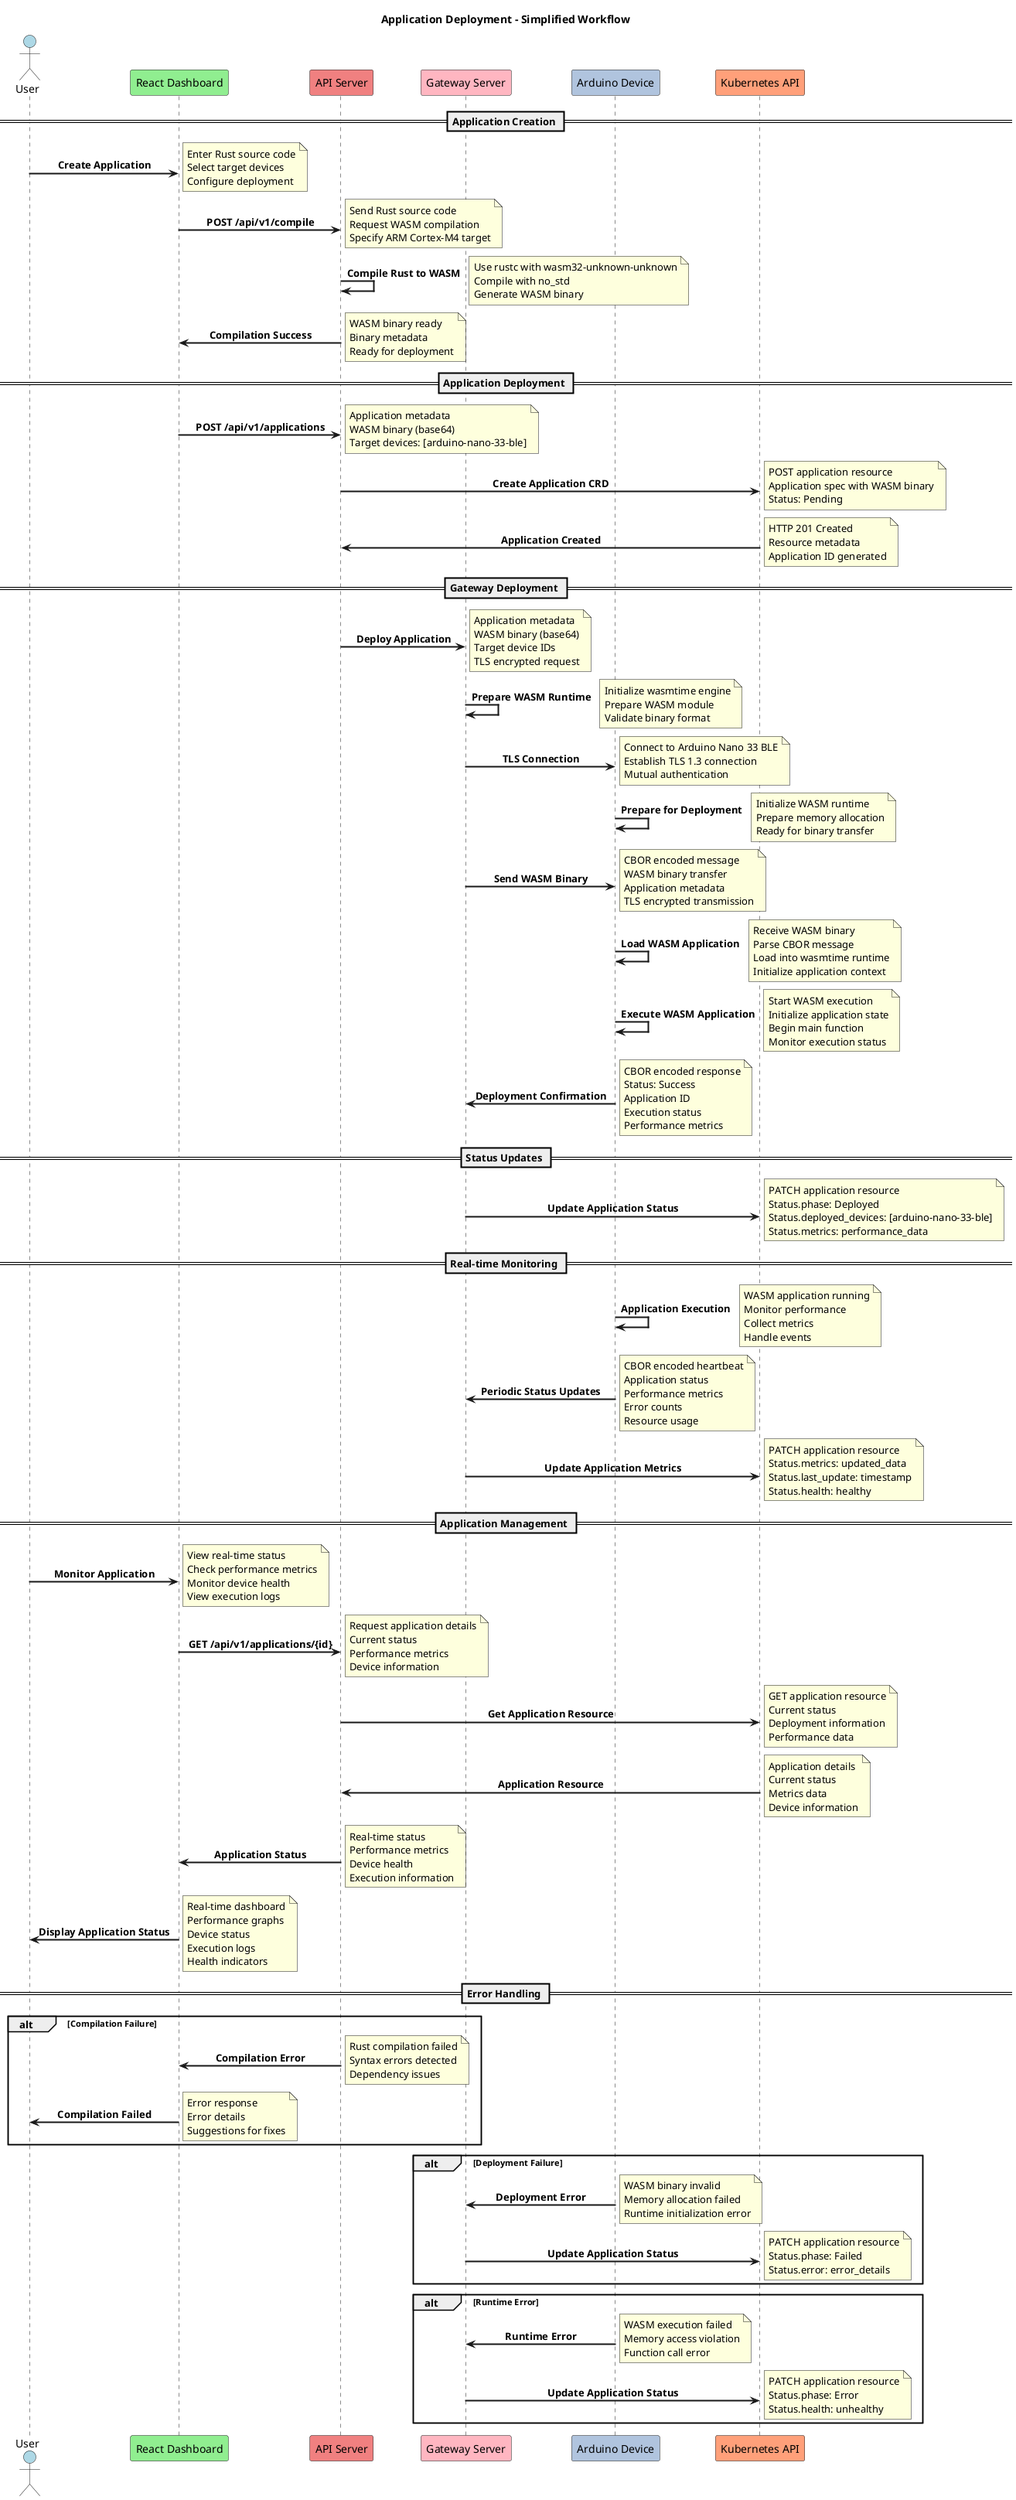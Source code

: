 ' SPDX-License-Identifier: CC-BY-4.0
' Copyright © 2025 Wasmbed contributors

@startuml
title Application Deployment - Simplified Workflow

skinparam wrapMessageWidth 200
skinparam sequenceMessageAlign center
skinparam sequenceArrowThickness 2
skinparam sequenceLifeLineBackgroundColor #E8F4FD
skinparam sequenceActorBackgroundColor #D4E6F1
skinparam sequenceParticipantBackgroundColor #F8F9FA
skinparam direction top to bottom

actor "User" as USER #LightBlue
participant "React Dashboard" as DASHBOARD #LightGreen
participant "API Server" as API_SERVER #LightCoral
participant "Gateway Server" as GATEWAY #LightPink
participant "Arduino Device" as DEVICE #LightSteelBlue
participant "Kubernetes API" as K8S_API #LightSalmon

== Application Creation ==

USER -> DASHBOARD : **Create Application**
note right : Enter Rust source code\nSelect target devices\nConfigure deployment

DASHBOARD -> API_SERVER : **POST /api/v1/compile**
note right : Send Rust source code\nRequest WASM compilation\nSpecify ARM Cortex-M4 target

API_SERVER -> API_SERVER : **Compile Rust to WASM**
note right : Use rustc with wasm32-unknown-unknown\nCompile with no_std\nGenerate WASM binary

API_SERVER -> DASHBOARD : **Compilation Success**
note right : WASM binary ready\nBinary metadata\nReady for deployment

== Application Deployment ==

DASHBOARD -> API_SERVER : **POST /api/v1/applications**
note right : Application metadata\nWASM binary (base64)\nTarget devices: [arduino-nano-33-ble]

API_SERVER -> K8S_API : **Create Application CRD**
note right : POST application resource\nApplication spec with WASM binary\nStatus: Pending

K8S_API -> API_SERVER : **Application Created**
note right : HTTP 201 Created\nResource metadata\nApplication ID generated

== Gateway Deployment ==

API_SERVER -> GATEWAY : **Deploy Application**
note right : Application metadata\nWASM binary (base64)\nTarget device IDs\nTLS encrypted request

GATEWAY -> GATEWAY : **Prepare WASM Runtime**
note right : Initialize wasmtime engine\nPrepare WASM module\nValidate binary format

GATEWAY -> DEVICE : **TLS Connection**
note right : Connect to Arduino Nano 33 BLE\nEstablish TLS 1.3 connection\nMutual authentication

DEVICE -> DEVICE : **Prepare for Deployment**
note right : Initialize WASM runtime\nPrepare memory allocation\nReady for binary transfer

GATEWAY -> DEVICE : **Send WASM Binary**
note right : CBOR encoded message\nWASM binary transfer\nApplication metadata\nTLS encrypted transmission

DEVICE -> DEVICE : **Load WASM Application**
note right : Receive WASM binary\nParse CBOR message\nLoad into wasmtime runtime\nInitialize application context

DEVICE -> DEVICE : **Execute WASM Application**
note right : Start WASM execution\nInitialize application state\nBegin main function\nMonitor execution status

DEVICE -> GATEWAY : **Deployment Confirmation**
note right : CBOR encoded response\nStatus: Success\nApplication ID\nExecution status\nPerformance metrics

== Status Updates ==

GATEWAY -> K8S_API : **Update Application Status**
note right : PATCH application resource\nStatus.phase: Deployed\nStatus.deployed_devices: [arduino-nano-33-ble]\nStatus.metrics: performance_data

== Real-time Monitoring ==

DEVICE -> DEVICE : **Application Execution**
note right : WASM application running\nMonitor performance\nCollect metrics\nHandle events

DEVICE -> GATEWAY : **Periodic Status Updates**
note right : CBOR encoded heartbeat\nApplication status\nPerformance metrics\nError counts\nResource usage

GATEWAY -> K8S_API : **Update Application Metrics**
note right : PATCH application resource\nStatus.metrics: updated_data\nStatus.last_update: timestamp\nStatus.health: healthy

== Application Management ==

USER -> DASHBOARD : **Monitor Application**
note right : View real-time status\nCheck performance metrics\nMonitor device health\nView execution logs

DASHBOARD -> API_SERVER : **GET /api/v1/applications/{id}**
note right : Request application details\nCurrent status\nPerformance metrics\nDevice information

API_SERVER -> K8S_API : **Get Application Resource**
note right : GET application resource\nCurrent status\nDeployment information\nPerformance data

K8S_API -> API_SERVER : **Application Resource**
note right : Application details\nCurrent status\nMetrics data\nDevice information

API_SERVER -> DASHBOARD : **Application Status**
note right : Real-time status\nPerformance metrics\nDevice health\nExecution information

DASHBOARD -> USER : **Display Application Status**
note right : Real-time dashboard\nPerformance graphs\nDevice status\nExecution logs\nHealth indicators

== Error Handling ==

alt **Compilation Failure**
    API_SERVER -> DASHBOARD : **Compilation Error**
    note right : Rust compilation failed\nSyntax errors detected\nDependency issues
    
    DASHBOARD -> USER : **Compilation Failed**
    note right : Error response\nError details\nSuggestions for fixes
end

alt **Deployment Failure**
    DEVICE -> GATEWAY : **Deployment Error**
    note right : WASM binary invalid\nMemory allocation failed\nRuntime initialization error
    
    GATEWAY -> K8S_API : **Update Application Status**
    note right : PATCH application resource\nStatus.phase: Failed\nStatus.error: error_details
end

alt **Runtime Error**
    DEVICE -> GATEWAY : **Runtime Error**
    note right : WASM execution failed\nMemory access violation\nFunction call error
    
    GATEWAY -> K8S_API : **Update Application Status**
    note right : PATCH application resource\nStatus.phase: Error\nStatus.health: unhealthy
end

@enduml
